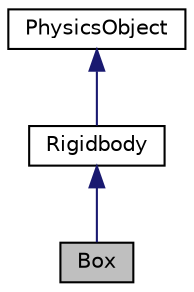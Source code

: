 digraph "Box"
{
 // LATEX_PDF_SIZE
  edge [fontname="Helvetica",fontsize="10",labelfontname="Helvetica",labelfontsize="10"];
  node [fontname="Helvetica",fontsize="10",shape=record];
  Node1 [label="Box",height=0.2,width=0.4,color="black", fillcolor="grey75", style="filled", fontcolor="black",tooltip="A 2D box (or square) that can interract with other objects."];
  Node2 -> Node1 [dir="back",color="midnightblue",fontsize="10",style="solid",fontname="Helvetica"];
  Node2 [label="Rigidbody",height=0.2,width=0.4,color="black", fillcolor="white", style="filled",URL="$class_rigidbody.html",tooltip="An expansion of the PhysicsObject class that adds all of the fundamentals of a non-static object such..."];
  Node3 -> Node2 [dir="back",color="midnightblue",fontsize="10",style="solid",fontname="Helvetica"];
  Node3 [label="PhysicsObject",height=0.2,width=0.4,color="black", fillcolor="white", style="filled",URL="$class_physics_object.html",tooltip="Represents the most basic form of an object that can be placed in the world. Designed to be inherited..."];
}
